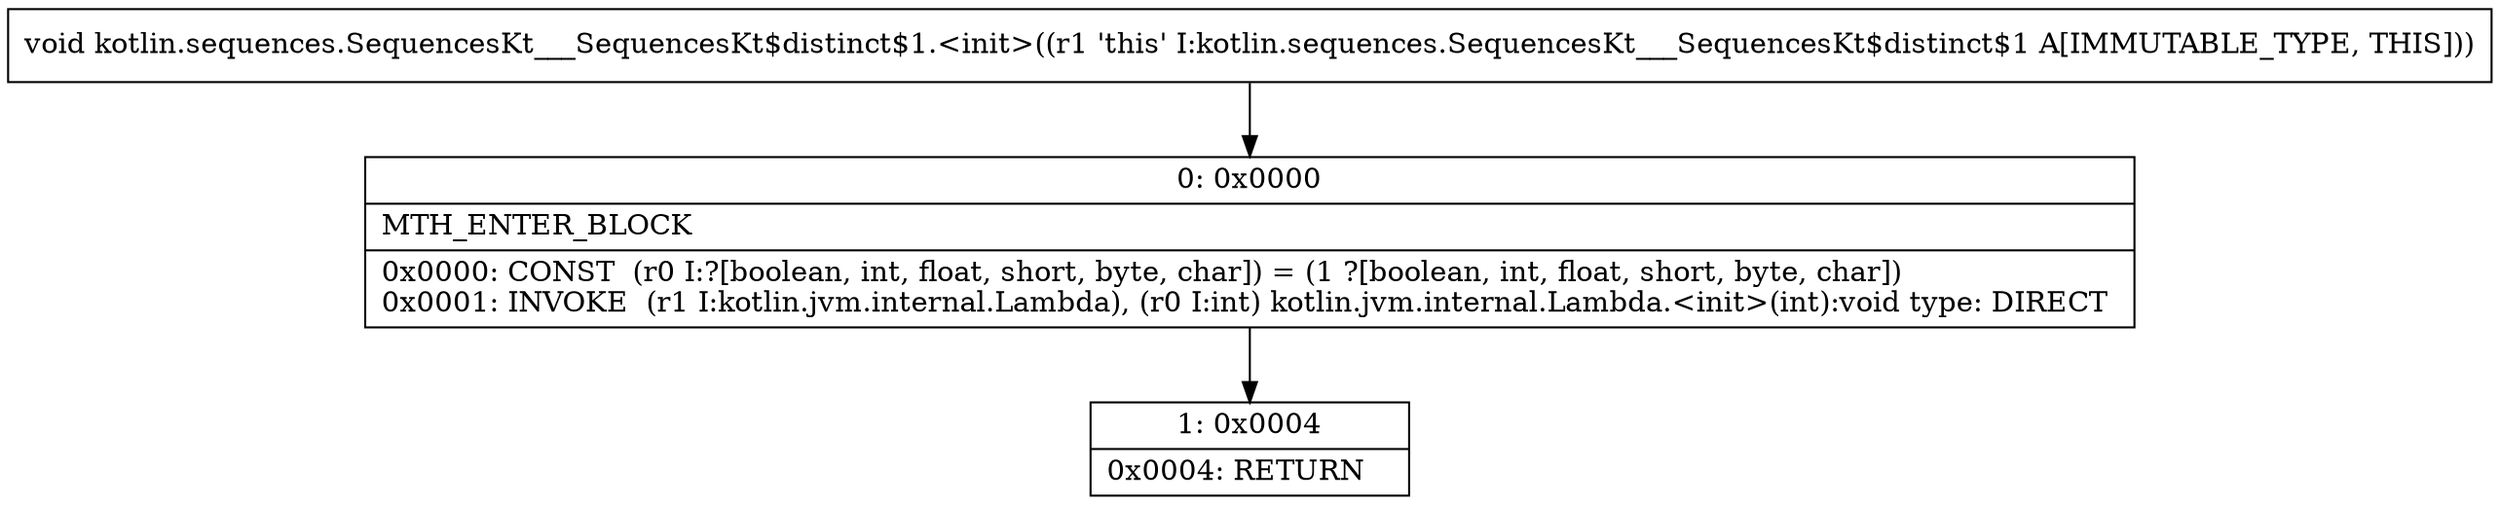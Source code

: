 digraph "CFG forkotlin.sequences.SequencesKt___SequencesKt$distinct$1.\<init\>()V" {
Node_0 [shape=record,label="{0\:\ 0x0000|MTH_ENTER_BLOCK\l|0x0000: CONST  (r0 I:?[boolean, int, float, short, byte, char]) = (1 ?[boolean, int, float, short, byte, char]) \l0x0001: INVOKE  (r1 I:kotlin.jvm.internal.Lambda), (r0 I:int) kotlin.jvm.internal.Lambda.\<init\>(int):void type: DIRECT \l}"];
Node_1 [shape=record,label="{1\:\ 0x0004|0x0004: RETURN   \l}"];
MethodNode[shape=record,label="{void kotlin.sequences.SequencesKt___SequencesKt$distinct$1.\<init\>((r1 'this' I:kotlin.sequences.SequencesKt___SequencesKt$distinct$1 A[IMMUTABLE_TYPE, THIS])) }"];
MethodNode -> Node_0;
Node_0 -> Node_1;
}

